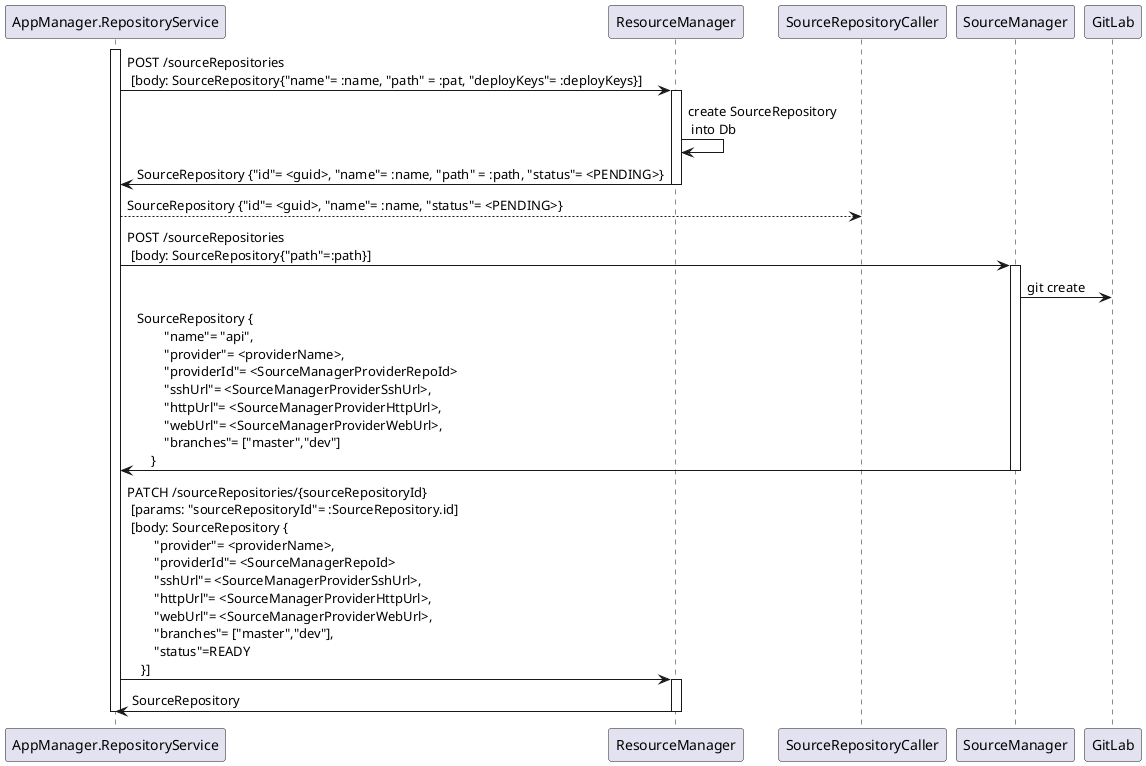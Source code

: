@startuml


activate AppManager.RepositoryService

    AppManager.RepositoryService -> ResourceManager: POST /sourceRepositories \n [body: SourceRepository{"name"= :name, "path" = :pat, "deployKeys"= :deployKeys}]

    activate ResourceManager
        ResourceManager -> ResourceManager: create SourceRepository \n into Db
        ResourceManager -> AppManager.RepositoryService: SourceRepository {"id"= <guid>, "name"= :name, "path" = :path, "status"= <PENDING>}
    deactivate ResourceManager


    AppManager.RepositoryService --> "SourceRepositoryCaller" : SourceRepository {"id"= <guid>, "name"= :name, "status"= <PENDING>}

    AppManager.RepositoryService -> SourceManager: POST /sourceRepositories \n [body: SourceRepository{"path"=:path}]

    activate SourceManager
        SourceManager -> GitLab: git create
        SourceManager -> AppManager.RepositoryService: SourceRepository { \n\
    \t"name"= "api", \n\t"provider"= <providerName>,\n\t"providerId"= <SourceManagerProviderRepoId>\n\
    \t"sshUrl"= <SourceManagerProviderSshUrl>, \n\t"httpUrl"= <SourceManagerProviderHttpUrl>, \n\t"webUrl"= <SourceManagerProviderWebUrl>, \n\t"branches"= ["master","dev"] \n\
    }

    deactivate SourceManager

    AppManager.RepositoryService -> ResourceManager: PATCH /sourceRepositories/{sourceRepositoryId} \n [params: "sourceRepositoryId"= :SourceRepository.id] \n [body: SourceRepository { \n\t"provider"= <providerName>,\n\t"providerId"= <SourceManagerRepoId>\n\
    \t"sshUrl"= <SourceManagerProviderSshUrl>, \n\t"httpUrl"= <SourceManagerProviderHttpUrl>, \n\t"webUrl"= <SourceManagerProviderWebUrl>, \n\t"branches"= ["master","dev"], \n\t"status"=READY \n\
    }]

    activate ResourceManager
    ResourceManager -> AppManager.RepositoryService: SourceRepository
    deactivate ResourceManager

deactivate AppManager.RepositoryService

@enduml